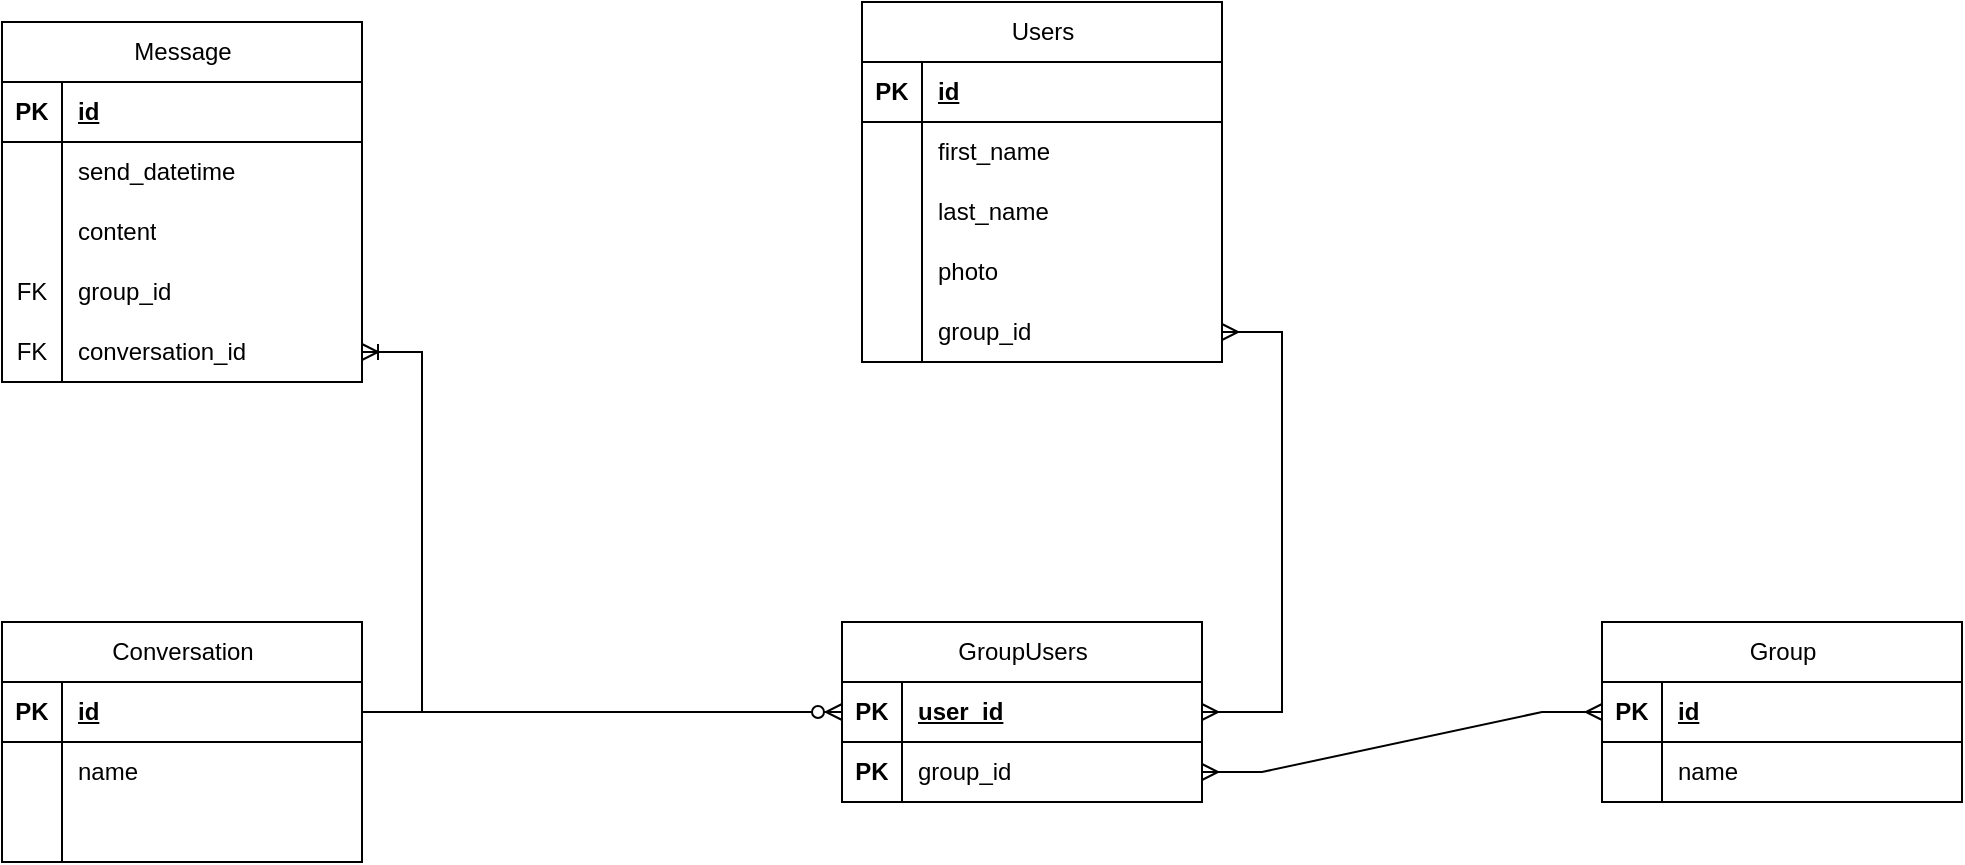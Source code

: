 <mxfile version="24.0.2" type="github">
  <diagram name="Page-1" id="xrr4apngarKOUb4QRKVY">
    <mxGraphModel dx="989" dy="1609" grid="1" gridSize="10" guides="1" tooltips="1" connect="1" arrows="1" fold="1" page="1" pageScale="1" pageWidth="850" pageHeight="1100" math="0" shadow="0">
      <root>
        <mxCell id="0" />
        <mxCell id="1" parent="0" />
        <mxCell id="gwMFD_dtJmfHwLMGCvl7-32" value="&lt;span style=&quot;font-weight: 400; text-wrap: wrap;&quot;&gt;Users&lt;/span&gt;" style="shape=table;startSize=30;container=1;collapsible=1;childLayout=tableLayout;fixedRows=1;rowLines=0;fontStyle=1;align=center;resizeLast=1;html=1;" vertex="1" parent="1">
          <mxGeometry x="550" y="-10" width="180" height="180" as="geometry" />
        </mxCell>
        <mxCell id="gwMFD_dtJmfHwLMGCvl7-33" value="" style="shape=tableRow;horizontal=0;startSize=0;swimlaneHead=0;swimlaneBody=0;fillColor=none;collapsible=0;dropTarget=0;points=[[0,0.5],[1,0.5]];portConstraint=eastwest;top=0;left=0;right=0;bottom=1;" vertex="1" parent="gwMFD_dtJmfHwLMGCvl7-32">
          <mxGeometry y="30" width="180" height="30" as="geometry" />
        </mxCell>
        <mxCell id="gwMFD_dtJmfHwLMGCvl7-34" value="PK" style="shape=partialRectangle;connectable=0;fillColor=none;top=0;left=0;bottom=0;right=0;fontStyle=1;overflow=hidden;whiteSpace=wrap;html=1;" vertex="1" parent="gwMFD_dtJmfHwLMGCvl7-33">
          <mxGeometry width="30" height="30" as="geometry">
            <mxRectangle width="30" height="30" as="alternateBounds" />
          </mxGeometry>
        </mxCell>
        <mxCell id="gwMFD_dtJmfHwLMGCvl7-35" value="id" style="shape=partialRectangle;connectable=0;fillColor=none;top=0;left=0;bottom=0;right=0;align=left;spacingLeft=6;fontStyle=5;overflow=hidden;whiteSpace=wrap;html=1;" vertex="1" parent="gwMFD_dtJmfHwLMGCvl7-33">
          <mxGeometry x="30" width="150" height="30" as="geometry">
            <mxRectangle width="150" height="30" as="alternateBounds" />
          </mxGeometry>
        </mxCell>
        <mxCell id="gwMFD_dtJmfHwLMGCvl7-36" value="" style="shape=tableRow;horizontal=0;startSize=0;swimlaneHead=0;swimlaneBody=0;fillColor=none;collapsible=0;dropTarget=0;points=[[0,0.5],[1,0.5]];portConstraint=eastwest;top=0;left=0;right=0;bottom=0;" vertex="1" parent="gwMFD_dtJmfHwLMGCvl7-32">
          <mxGeometry y="60" width="180" height="30" as="geometry" />
        </mxCell>
        <mxCell id="gwMFD_dtJmfHwLMGCvl7-37" value="" style="shape=partialRectangle;connectable=0;fillColor=none;top=0;left=0;bottom=0;right=0;editable=1;overflow=hidden;whiteSpace=wrap;html=1;" vertex="1" parent="gwMFD_dtJmfHwLMGCvl7-36">
          <mxGeometry width="30" height="30" as="geometry">
            <mxRectangle width="30" height="30" as="alternateBounds" />
          </mxGeometry>
        </mxCell>
        <mxCell id="gwMFD_dtJmfHwLMGCvl7-38" value="first_name" style="shape=partialRectangle;connectable=0;fillColor=none;top=0;left=0;bottom=0;right=0;align=left;spacingLeft=6;overflow=hidden;whiteSpace=wrap;html=1;" vertex="1" parent="gwMFD_dtJmfHwLMGCvl7-36">
          <mxGeometry x="30" width="150" height="30" as="geometry">
            <mxRectangle width="150" height="30" as="alternateBounds" />
          </mxGeometry>
        </mxCell>
        <mxCell id="gwMFD_dtJmfHwLMGCvl7-39" value="" style="shape=tableRow;horizontal=0;startSize=0;swimlaneHead=0;swimlaneBody=0;fillColor=none;collapsible=0;dropTarget=0;points=[[0,0.5],[1,0.5]];portConstraint=eastwest;top=0;left=0;right=0;bottom=0;" vertex="1" parent="gwMFD_dtJmfHwLMGCvl7-32">
          <mxGeometry y="90" width="180" height="30" as="geometry" />
        </mxCell>
        <mxCell id="gwMFD_dtJmfHwLMGCvl7-40" value="" style="shape=partialRectangle;connectable=0;fillColor=none;top=0;left=0;bottom=0;right=0;editable=1;overflow=hidden;whiteSpace=wrap;html=1;" vertex="1" parent="gwMFD_dtJmfHwLMGCvl7-39">
          <mxGeometry width="30" height="30" as="geometry">
            <mxRectangle width="30" height="30" as="alternateBounds" />
          </mxGeometry>
        </mxCell>
        <mxCell id="gwMFD_dtJmfHwLMGCvl7-41" value="last_name" style="shape=partialRectangle;connectable=0;fillColor=none;top=0;left=0;bottom=0;right=0;align=left;spacingLeft=6;overflow=hidden;whiteSpace=wrap;html=1;" vertex="1" parent="gwMFD_dtJmfHwLMGCvl7-39">
          <mxGeometry x="30" width="150" height="30" as="geometry">
            <mxRectangle width="150" height="30" as="alternateBounds" />
          </mxGeometry>
        </mxCell>
        <mxCell id="gwMFD_dtJmfHwLMGCvl7-42" value="" style="shape=tableRow;horizontal=0;startSize=0;swimlaneHead=0;swimlaneBody=0;fillColor=none;collapsible=0;dropTarget=0;points=[[0,0.5],[1,0.5]];portConstraint=eastwest;top=0;left=0;right=0;bottom=0;" vertex="1" parent="gwMFD_dtJmfHwLMGCvl7-32">
          <mxGeometry y="120" width="180" height="30" as="geometry" />
        </mxCell>
        <mxCell id="gwMFD_dtJmfHwLMGCvl7-43" value="" style="shape=partialRectangle;connectable=0;fillColor=none;top=0;left=0;bottom=0;right=0;editable=1;overflow=hidden;whiteSpace=wrap;html=1;" vertex="1" parent="gwMFD_dtJmfHwLMGCvl7-42">
          <mxGeometry width="30" height="30" as="geometry">
            <mxRectangle width="30" height="30" as="alternateBounds" />
          </mxGeometry>
        </mxCell>
        <mxCell id="gwMFD_dtJmfHwLMGCvl7-44" value="photo" style="shape=partialRectangle;connectable=0;fillColor=none;top=0;left=0;bottom=0;right=0;align=left;spacingLeft=6;overflow=hidden;whiteSpace=wrap;html=1;" vertex="1" parent="gwMFD_dtJmfHwLMGCvl7-42">
          <mxGeometry x="30" width="150" height="30" as="geometry">
            <mxRectangle width="150" height="30" as="alternateBounds" />
          </mxGeometry>
        </mxCell>
        <mxCell id="gwMFD_dtJmfHwLMGCvl7-62" value="" style="shape=tableRow;horizontal=0;startSize=0;swimlaneHead=0;swimlaneBody=0;fillColor=none;collapsible=0;dropTarget=0;points=[[0,0.5],[1,0.5]];portConstraint=eastwest;top=0;left=0;right=0;bottom=0;" vertex="1" parent="gwMFD_dtJmfHwLMGCvl7-32">
          <mxGeometry y="150" width="180" height="30" as="geometry" />
        </mxCell>
        <mxCell id="gwMFD_dtJmfHwLMGCvl7-63" value="" style="shape=partialRectangle;connectable=0;fillColor=none;top=0;left=0;bottom=0;right=0;editable=1;overflow=hidden;whiteSpace=wrap;html=1;" vertex="1" parent="gwMFD_dtJmfHwLMGCvl7-62">
          <mxGeometry width="30" height="30" as="geometry">
            <mxRectangle width="30" height="30" as="alternateBounds" />
          </mxGeometry>
        </mxCell>
        <mxCell id="gwMFD_dtJmfHwLMGCvl7-64" value="group_id" style="shape=partialRectangle;connectable=0;fillColor=none;top=0;left=0;bottom=0;right=0;align=left;spacingLeft=6;overflow=hidden;whiteSpace=wrap;html=1;" vertex="1" parent="gwMFD_dtJmfHwLMGCvl7-62">
          <mxGeometry x="30" width="150" height="30" as="geometry">
            <mxRectangle width="150" height="30" as="alternateBounds" />
          </mxGeometry>
        </mxCell>
        <mxCell id="gwMFD_dtJmfHwLMGCvl7-45" value="&lt;span style=&quot;font-weight: 400; text-wrap: wrap;&quot;&gt;Message&lt;/span&gt;" style="shape=table;startSize=30;container=1;collapsible=1;childLayout=tableLayout;fixedRows=1;rowLines=0;fontStyle=1;align=center;resizeLast=1;html=1;" vertex="1" parent="1">
          <mxGeometry x="120" width="180" height="180" as="geometry" />
        </mxCell>
        <mxCell id="gwMFD_dtJmfHwLMGCvl7-46" value="" style="shape=tableRow;horizontal=0;startSize=0;swimlaneHead=0;swimlaneBody=0;fillColor=none;collapsible=0;dropTarget=0;points=[[0,0.5],[1,0.5]];portConstraint=eastwest;top=0;left=0;right=0;bottom=1;" vertex="1" parent="gwMFD_dtJmfHwLMGCvl7-45">
          <mxGeometry y="30" width="180" height="30" as="geometry" />
        </mxCell>
        <mxCell id="gwMFD_dtJmfHwLMGCvl7-47" value="PK" style="shape=partialRectangle;connectable=0;fillColor=none;top=0;left=0;bottom=0;right=0;fontStyle=1;overflow=hidden;whiteSpace=wrap;html=1;" vertex="1" parent="gwMFD_dtJmfHwLMGCvl7-46">
          <mxGeometry width="30" height="30" as="geometry">
            <mxRectangle width="30" height="30" as="alternateBounds" />
          </mxGeometry>
        </mxCell>
        <mxCell id="gwMFD_dtJmfHwLMGCvl7-48" value="id" style="shape=partialRectangle;connectable=0;fillColor=none;top=0;left=0;bottom=0;right=0;align=left;spacingLeft=6;fontStyle=5;overflow=hidden;whiteSpace=wrap;html=1;" vertex="1" parent="gwMFD_dtJmfHwLMGCvl7-46">
          <mxGeometry x="30" width="150" height="30" as="geometry">
            <mxRectangle width="150" height="30" as="alternateBounds" />
          </mxGeometry>
        </mxCell>
        <mxCell id="gwMFD_dtJmfHwLMGCvl7-49" value="" style="shape=tableRow;horizontal=0;startSize=0;swimlaneHead=0;swimlaneBody=0;fillColor=none;collapsible=0;dropTarget=0;points=[[0,0.5],[1,0.5]];portConstraint=eastwest;top=0;left=0;right=0;bottom=0;" vertex="1" parent="gwMFD_dtJmfHwLMGCvl7-45">
          <mxGeometry y="60" width="180" height="30" as="geometry" />
        </mxCell>
        <mxCell id="gwMFD_dtJmfHwLMGCvl7-50" value="" style="shape=partialRectangle;connectable=0;fillColor=none;top=0;left=0;bottom=0;right=0;editable=1;overflow=hidden;whiteSpace=wrap;html=1;" vertex="1" parent="gwMFD_dtJmfHwLMGCvl7-49">
          <mxGeometry width="30" height="30" as="geometry">
            <mxRectangle width="30" height="30" as="alternateBounds" />
          </mxGeometry>
        </mxCell>
        <mxCell id="gwMFD_dtJmfHwLMGCvl7-51" value="send_datetime" style="shape=partialRectangle;connectable=0;fillColor=none;top=0;left=0;bottom=0;right=0;align=left;spacingLeft=6;overflow=hidden;whiteSpace=wrap;html=1;" vertex="1" parent="gwMFD_dtJmfHwLMGCvl7-49">
          <mxGeometry x="30" width="150" height="30" as="geometry">
            <mxRectangle width="150" height="30" as="alternateBounds" />
          </mxGeometry>
        </mxCell>
        <mxCell id="gwMFD_dtJmfHwLMGCvl7-52" value="" style="shape=tableRow;horizontal=0;startSize=0;swimlaneHead=0;swimlaneBody=0;fillColor=none;collapsible=0;dropTarget=0;points=[[0,0.5],[1,0.5]];portConstraint=eastwest;top=0;left=0;right=0;bottom=0;" vertex="1" parent="gwMFD_dtJmfHwLMGCvl7-45">
          <mxGeometry y="90" width="180" height="30" as="geometry" />
        </mxCell>
        <mxCell id="gwMFD_dtJmfHwLMGCvl7-53" value="" style="shape=partialRectangle;connectable=0;fillColor=none;top=0;left=0;bottom=0;right=0;editable=1;overflow=hidden;whiteSpace=wrap;html=1;" vertex="1" parent="gwMFD_dtJmfHwLMGCvl7-52">
          <mxGeometry width="30" height="30" as="geometry">
            <mxRectangle width="30" height="30" as="alternateBounds" />
          </mxGeometry>
        </mxCell>
        <mxCell id="gwMFD_dtJmfHwLMGCvl7-54" value="content" style="shape=partialRectangle;connectable=0;fillColor=none;top=0;left=0;bottom=0;right=0;align=left;spacingLeft=6;overflow=hidden;whiteSpace=wrap;html=1;" vertex="1" parent="gwMFD_dtJmfHwLMGCvl7-52">
          <mxGeometry x="30" width="150" height="30" as="geometry">
            <mxRectangle width="150" height="30" as="alternateBounds" />
          </mxGeometry>
        </mxCell>
        <mxCell id="gwMFD_dtJmfHwLMGCvl7-55" value="" style="shape=tableRow;horizontal=0;startSize=0;swimlaneHead=0;swimlaneBody=0;fillColor=none;collapsible=0;dropTarget=0;points=[[0,0.5],[1,0.5]];portConstraint=eastwest;top=0;left=0;right=0;bottom=0;" vertex="1" parent="gwMFD_dtJmfHwLMGCvl7-45">
          <mxGeometry y="120" width="180" height="30" as="geometry" />
        </mxCell>
        <mxCell id="gwMFD_dtJmfHwLMGCvl7-56" value="FK" style="shape=partialRectangle;connectable=0;fillColor=none;top=0;left=0;bottom=0;right=0;editable=1;overflow=hidden;whiteSpace=wrap;html=1;" vertex="1" parent="gwMFD_dtJmfHwLMGCvl7-55">
          <mxGeometry width="30" height="30" as="geometry">
            <mxRectangle width="30" height="30" as="alternateBounds" />
          </mxGeometry>
        </mxCell>
        <mxCell id="gwMFD_dtJmfHwLMGCvl7-57" value="group_id" style="shape=partialRectangle;connectable=0;fillColor=none;top=0;left=0;bottom=0;right=0;align=left;spacingLeft=6;overflow=hidden;whiteSpace=wrap;html=1;" vertex="1" parent="gwMFD_dtJmfHwLMGCvl7-55">
          <mxGeometry x="30" width="150" height="30" as="geometry">
            <mxRectangle width="150" height="30" as="alternateBounds" />
          </mxGeometry>
        </mxCell>
        <mxCell id="gwMFD_dtJmfHwLMGCvl7-74" value="" style="shape=tableRow;horizontal=0;startSize=0;swimlaneHead=0;swimlaneBody=0;fillColor=none;collapsible=0;dropTarget=0;points=[[0,0.5],[1,0.5]];portConstraint=eastwest;top=0;left=0;right=0;bottom=0;" vertex="1" parent="gwMFD_dtJmfHwLMGCvl7-45">
          <mxGeometry y="150" width="180" height="30" as="geometry" />
        </mxCell>
        <mxCell id="gwMFD_dtJmfHwLMGCvl7-75" value="FK" style="shape=partialRectangle;connectable=0;fillColor=none;top=0;left=0;bottom=0;right=0;editable=1;overflow=hidden;whiteSpace=wrap;html=1;" vertex="1" parent="gwMFD_dtJmfHwLMGCvl7-74">
          <mxGeometry width="30" height="30" as="geometry">
            <mxRectangle width="30" height="30" as="alternateBounds" />
          </mxGeometry>
        </mxCell>
        <mxCell id="gwMFD_dtJmfHwLMGCvl7-76" value="conversation_id" style="shape=partialRectangle;connectable=0;fillColor=none;top=0;left=0;bottom=0;right=0;align=left;spacingLeft=6;overflow=hidden;whiteSpace=wrap;html=1;" vertex="1" parent="gwMFD_dtJmfHwLMGCvl7-74">
          <mxGeometry x="30" width="150" height="30" as="geometry">
            <mxRectangle width="150" height="30" as="alternateBounds" />
          </mxGeometry>
        </mxCell>
        <mxCell id="gwMFD_dtJmfHwLMGCvl7-19" value="&lt;span style=&quot;font-weight: 400; text-wrap: wrap;&quot;&gt;GroupUsers&lt;/span&gt;" style="shape=table;startSize=30;container=1;collapsible=1;childLayout=tableLayout;fixedRows=1;rowLines=0;fontStyle=1;align=center;resizeLast=1;html=1;" vertex="1" parent="1">
          <mxGeometry x="540" y="300" width="180" height="90" as="geometry" />
        </mxCell>
        <mxCell id="gwMFD_dtJmfHwLMGCvl7-20" value="" style="shape=tableRow;horizontal=0;startSize=0;swimlaneHead=0;swimlaneBody=0;fillColor=none;collapsible=0;dropTarget=0;points=[[0,0.5],[1,0.5]];portConstraint=eastwest;top=0;left=0;right=0;bottom=1;" vertex="1" parent="gwMFD_dtJmfHwLMGCvl7-19">
          <mxGeometry y="30" width="180" height="30" as="geometry" />
        </mxCell>
        <mxCell id="gwMFD_dtJmfHwLMGCvl7-21" value="PK" style="shape=partialRectangle;connectable=0;fillColor=none;top=0;left=0;bottom=0;right=0;fontStyle=1;overflow=hidden;whiteSpace=wrap;html=1;" vertex="1" parent="gwMFD_dtJmfHwLMGCvl7-20">
          <mxGeometry width="30" height="30" as="geometry">
            <mxRectangle width="30" height="30" as="alternateBounds" />
          </mxGeometry>
        </mxCell>
        <mxCell id="gwMFD_dtJmfHwLMGCvl7-22" value="user_id" style="shape=partialRectangle;connectable=0;fillColor=none;top=0;left=0;bottom=0;right=0;align=left;spacingLeft=6;fontStyle=5;overflow=hidden;whiteSpace=wrap;html=1;" vertex="1" parent="gwMFD_dtJmfHwLMGCvl7-20">
          <mxGeometry x="30" width="150" height="30" as="geometry">
            <mxRectangle width="150" height="30" as="alternateBounds" />
          </mxGeometry>
        </mxCell>
        <mxCell id="gwMFD_dtJmfHwLMGCvl7-23" value="" style="shape=tableRow;horizontal=0;startSize=0;swimlaneHead=0;swimlaneBody=0;fillColor=none;collapsible=0;dropTarget=0;points=[[0,0.5],[1,0.5]];portConstraint=eastwest;top=0;left=0;right=0;bottom=0;" vertex="1" parent="gwMFD_dtJmfHwLMGCvl7-19">
          <mxGeometry y="60" width="180" height="30" as="geometry" />
        </mxCell>
        <mxCell id="gwMFD_dtJmfHwLMGCvl7-24" value="&lt;span style=&quot;font-weight: 700;&quot;&gt;PK&lt;/span&gt;" style="shape=partialRectangle;connectable=0;fillColor=none;top=0;left=0;bottom=0;right=0;editable=1;overflow=hidden;whiteSpace=wrap;html=1;" vertex="1" parent="gwMFD_dtJmfHwLMGCvl7-23">
          <mxGeometry width="30" height="30" as="geometry">
            <mxRectangle width="30" height="30" as="alternateBounds" />
          </mxGeometry>
        </mxCell>
        <mxCell id="gwMFD_dtJmfHwLMGCvl7-25" value="group_id" style="shape=partialRectangle;connectable=0;fillColor=none;top=0;left=0;bottom=0;right=0;align=left;spacingLeft=6;overflow=hidden;whiteSpace=wrap;html=1;" vertex="1" parent="gwMFD_dtJmfHwLMGCvl7-23">
          <mxGeometry x="30" width="150" height="30" as="geometry">
            <mxRectangle width="150" height="30" as="alternateBounds" />
          </mxGeometry>
        </mxCell>
        <mxCell id="gwMFD_dtJmfHwLMGCvl7-61" value="" style="edgeStyle=entityRelationEdgeStyle;fontSize=12;html=1;endArrow=ERzeroToMany;endFill=1;rounded=0;exitX=1;exitY=0.5;exitDx=0;exitDy=0;entryX=0;entryY=0.5;entryDx=0;entryDy=0;" edge="1" parent="1" source="gwMFD_dtJmfHwLMGCvl7-67" target="gwMFD_dtJmfHwLMGCvl7-20">
          <mxGeometry width="100" height="100" relative="1" as="geometry">
            <mxPoint x="360" y="270" as="sourcePoint" />
            <mxPoint x="350" y="240" as="targetPoint" />
            <Array as="points">
              <mxPoint x="300" y="300" />
            </Array>
          </mxGeometry>
        </mxCell>
        <mxCell id="gwMFD_dtJmfHwLMGCvl7-65" value="" style="edgeStyle=entityRelationEdgeStyle;fontSize=12;html=1;endArrow=ERmany;startArrow=ERmany;rounded=0;entryX=1;entryY=0.5;entryDx=0;entryDy=0;" edge="1" parent="1" source="gwMFD_dtJmfHwLMGCvl7-62" target="gwMFD_dtJmfHwLMGCvl7-20">
          <mxGeometry width="100" height="100" relative="1" as="geometry">
            <mxPoint x="260" y="300" as="sourcePoint" />
            <mxPoint x="360" y="200" as="targetPoint" />
            <Array as="points">
              <mxPoint x="720" y="180" />
              <mxPoint x="760" y="320" />
              <mxPoint x="780" y="250" />
            </Array>
          </mxGeometry>
        </mxCell>
        <mxCell id="gwMFD_dtJmfHwLMGCvl7-66" value="&lt;span style=&quot;font-weight: 400; text-wrap: wrap;&quot;&gt;Conversation&lt;/span&gt;" style="shape=table;startSize=30;container=1;collapsible=1;childLayout=tableLayout;fixedRows=1;rowLines=0;fontStyle=1;align=center;resizeLast=1;html=1;" vertex="1" parent="1">
          <mxGeometry x="120" y="300" width="180" height="120" as="geometry" />
        </mxCell>
        <mxCell id="gwMFD_dtJmfHwLMGCvl7-67" value="" style="shape=tableRow;horizontal=0;startSize=0;swimlaneHead=0;swimlaneBody=0;fillColor=none;collapsible=0;dropTarget=0;points=[[0,0.5],[1,0.5]];portConstraint=eastwest;top=0;left=0;right=0;bottom=1;" vertex="1" parent="gwMFD_dtJmfHwLMGCvl7-66">
          <mxGeometry y="30" width="180" height="30" as="geometry" />
        </mxCell>
        <mxCell id="gwMFD_dtJmfHwLMGCvl7-68" value="PK" style="shape=partialRectangle;connectable=0;fillColor=none;top=0;left=0;bottom=0;right=0;fontStyle=1;overflow=hidden;whiteSpace=wrap;html=1;" vertex="1" parent="gwMFD_dtJmfHwLMGCvl7-67">
          <mxGeometry width="30" height="30" as="geometry">
            <mxRectangle width="30" height="30" as="alternateBounds" />
          </mxGeometry>
        </mxCell>
        <mxCell id="gwMFD_dtJmfHwLMGCvl7-69" value="id" style="shape=partialRectangle;connectable=0;fillColor=none;top=0;left=0;bottom=0;right=0;align=left;spacingLeft=6;fontStyle=5;overflow=hidden;whiteSpace=wrap;html=1;" vertex="1" parent="gwMFD_dtJmfHwLMGCvl7-67">
          <mxGeometry x="30" width="150" height="30" as="geometry">
            <mxRectangle width="150" height="30" as="alternateBounds" />
          </mxGeometry>
        </mxCell>
        <mxCell id="gwMFD_dtJmfHwLMGCvl7-70" value="" style="shape=tableRow;horizontal=0;startSize=0;swimlaneHead=0;swimlaneBody=0;fillColor=none;collapsible=0;dropTarget=0;points=[[0,0.5],[1,0.5]];portConstraint=eastwest;top=0;left=0;right=0;bottom=0;" vertex="1" parent="gwMFD_dtJmfHwLMGCvl7-66">
          <mxGeometry y="60" width="180" height="30" as="geometry" />
        </mxCell>
        <mxCell id="gwMFD_dtJmfHwLMGCvl7-71" value="" style="shape=partialRectangle;connectable=0;fillColor=none;top=0;left=0;bottom=0;right=0;editable=1;overflow=hidden;whiteSpace=wrap;html=1;" vertex="1" parent="gwMFD_dtJmfHwLMGCvl7-70">
          <mxGeometry width="30" height="30" as="geometry">
            <mxRectangle width="30" height="30" as="alternateBounds" />
          </mxGeometry>
        </mxCell>
        <mxCell id="gwMFD_dtJmfHwLMGCvl7-72" value="name" style="shape=partialRectangle;connectable=0;fillColor=none;top=0;left=0;bottom=0;right=0;align=left;spacingLeft=6;overflow=hidden;whiteSpace=wrap;html=1;" vertex="1" parent="gwMFD_dtJmfHwLMGCvl7-70">
          <mxGeometry x="30" width="150" height="30" as="geometry">
            <mxRectangle width="150" height="30" as="alternateBounds" />
          </mxGeometry>
        </mxCell>
        <mxCell id="gwMFD_dtJmfHwLMGCvl7-77" value="" style="shape=tableRow;horizontal=0;startSize=0;swimlaneHead=0;swimlaneBody=0;fillColor=none;collapsible=0;dropTarget=0;points=[[0,0.5],[1,0.5]];portConstraint=eastwest;top=0;left=0;right=0;bottom=0;" vertex="1" parent="gwMFD_dtJmfHwLMGCvl7-66">
          <mxGeometry y="90" width="180" height="30" as="geometry" />
        </mxCell>
        <mxCell id="gwMFD_dtJmfHwLMGCvl7-78" value="" style="shape=partialRectangle;connectable=0;fillColor=none;top=0;left=0;bottom=0;right=0;editable=1;overflow=hidden;whiteSpace=wrap;html=1;" vertex="1" parent="gwMFD_dtJmfHwLMGCvl7-77">
          <mxGeometry width="30" height="30" as="geometry">
            <mxRectangle width="30" height="30" as="alternateBounds" />
          </mxGeometry>
        </mxCell>
        <mxCell id="gwMFD_dtJmfHwLMGCvl7-79" value="" style="shape=partialRectangle;connectable=0;fillColor=none;top=0;left=0;bottom=0;right=0;align=left;spacingLeft=6;overflow=hidden;whiteSpace=wrap;html=1;" vertex="1" parent="gwMFD_dtJmfHwLMGCvl7-77">
          <mxGeometry x="30" width="150" height="30" as="geometry">
            <mxRectangle width="150" height="30" as="alternateBounds" />
          </mxGeometry>
        </mxCell>
        <mxCell id="gwMFD_dtJmfHwLMGCvl7-73" value="" style="edgeStyle=entityRelationEdgeStyle;fontSize=12;html=1;endArrow=ERoneToMany;rounded=0;" edge="1" parent="1" source="gwMFD_dtJmfHwLMGCvl7-67" target="gwMFD_dtJmfHwLMGCvl7-74">
          <mxGeometry width="100" height="100" relative="1" as="geometry">
            <mxPoint x="60" y="330" as="sourcePoint" />
            <mxPoint x="120" y="170" as="targetPoint" />
            <Array as="points">
              <mxPoint x="70" y="280" />
              <mxPoint x="70" y="340" />
              <mxPoint x="110" y="200" />
            </Array>
          </mxGeometry>
        </mxCell>
        <mxCell id="gwMFD_dtJmfHwLMGCvl7-80" value="&lt;span style=&quot;font-weight: 400; text-wrap: wrap;&quot;&gt;Group&lt;/span&gt;" style="shape=table;startSize=30;container=1;collapsible=1;childLayout=tableLayout;fixedRows=1;rowLines=0;fontStyle=1;align=center;resizeLast=1;html=1;" vertex="1" parent="1">
          <mxGeometry x="920" y="300" width="180" height="90" as="geometry" />
        </mxCell>
        <mxCell id="gwMFD_dtJmfHwLMGCvl7-81" value="" style="shape=tableRow;horizontal=0;startSize=0;swimlaneHead=0;swimlaneBody=0;fillColor=none;collapsible=0;dropTarget=0;points=[[0,0.5],[1,0.5]];portConstraint=eastwest;top=0;left=0;right=0;bottom=1;" vertex="1" parent="gwMFD_dtJmfHwLMGCvl7-80">
          <mxGeometry y="30" width="180" height="30" as="geometry" />
        </mxCell>
        <mxCell id="gwMFD_dtJmfHwLMGCvl7-82" value="PK" style="shape=partialRectangle;connectable=0;fillColor=none;top=0;left=0;bottom=0;right=0;fontStyle=1;overflow=hidden;whiteSpace=wrap;html=1;" vertex="1" parent="gwMFD_dtJmfHwLMGCvl7-81">
          <mxGeometry width="30" height="30" as="geometry">
            <mxRectangle width="30" height="30" as="alternateBounds" />
          </mxGeometry>
        </mxCell>
        <mxCell id="gwMFD_dtJmfHwLMGCvl7-83" value="id" style="shape=partialRectangle;connectable=0;fillColor=none;top=0;left=0;bottom=0;right=0;align=left;spacingLeft=6;fontStyle=5;overflow=hidden;whiteSpace=wrap;html=1;" vertex="1" parent="gwMFD_dtJmfHwLMGCvl7-81">
          <mxGeometry x="30" width="150" height="30" as="geometry">
            <mxRectangle width="150" height="30" as="alternateBounds" />
          </mxGeometry>
        </mxCell>
        <mxCell id="gwMFD_dtJmfHwLMGCvl7-84" value="" style="shape=tableRow;horizontal=0;startSize=0;swimlaneHead=0;swimlaneBody=0;fillColor=none;collapsible=0;dropTarget=0;points=[[0,0.5],[1,0.5]];portConstraint=eastwest;top=0;left=0;right=0;bottom=0;" vertex="1" parent="gwMFD_dtJmfHwLMGCvl7-80">
          <mxGeometry y="60" width="180" height="30" as="geometry" />
        </mxCell>
        <mxCell id="gwMFD_dtJmfHwLMGCvl7-85" value="" style="shape=partialRectangle;connectable=0;fillColor=none;top=0;left=0;bottom=0;right=0;editable=1;overflow=hidden;whiteSpace=wrap;html=1;" vertex="1" parent="gwMFD_dtJmfHwLMGCvl7-84">
          <mxGeometry width="30" height="30" as="geometry">
            <mxRectangle width="30" height="30" as="alternateBounds" />
          </mxGeometry>
        </mxCell>
        <mxCell id="gwMFD_dtJmfHwLMGCvl7-86" value="name" style="shape=partialRectangle;connectable=0;fillColor=none;top=0;left=0;bottom=0;right=0;align=left;spacingLeft=6;overflow=hidden;whiteSpace=wrap;html=1;" vertex="1" parent="gwMFD_dtJmfHwLMGCvl7-84">
          <mxGeometry x="30" width="150" height="30" as="geometry">
            <mxRectangle width="150" height="30" as="alternateBounds" />
          </mxGeometry>
        </mxCell>
        <mxCell id="gwMFD_dtJmfHwLMGCvl7-88" value="" style="edgeStyle=entityRelationEdgeStyle;fontSize=12;html=1;endArrow=ERmany;startArrow=ERmany;rounded=0;entryX=1;entryY=0.5;entryDx=0;entryDy=0;exitX=0;exitY=0.5;exitDx=0;exitDy=0;" edge="1" parent="1" source="gwMFD_dtJmfHwLMGCvl7-81" target="gwMFD_dtJmfHwLMGCvl7-23">
          <mxGeometry width="100" height="100" relative="1" as="geometry">
            <mxPoint x="740" y="165" as="sourcePoint" />
            <mxPoint x="730" y="355" as="targetPoint" />
            <Array as="points">
              <mxPoint x="730" y="190" />
              <mxPoint x="770" y="330" />
              <mxPoint x="790" y="260" />
            </Array>
          </mxGeometry>
        </mxCell>
      </root>
    </mxGraphModel>
  </diagram>
</mxfile>
